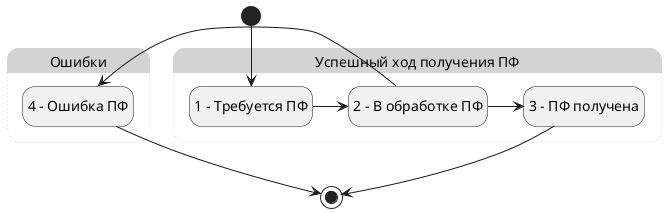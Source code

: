 @startuml
hide empty description

state "Успешный ход получения ПФ" as Saccess #LightGray;line.dotted;line:LightGray {
    state "1 - Требуется ПФ" as State1
    state "2 - В обработке ПФ" as State2  
    state "3 - ПФ получена" as State3
}
state "Ошибки" as Errors #LightGray;line.dotted;line:LightGray {
    state "4 - Ошибка ПФ" as State4
}

[*] --> State1

State1 -> State2

State2 -> State3
State2 -> State4

State4 --> [*]

State3 --> [*]

@enduml
